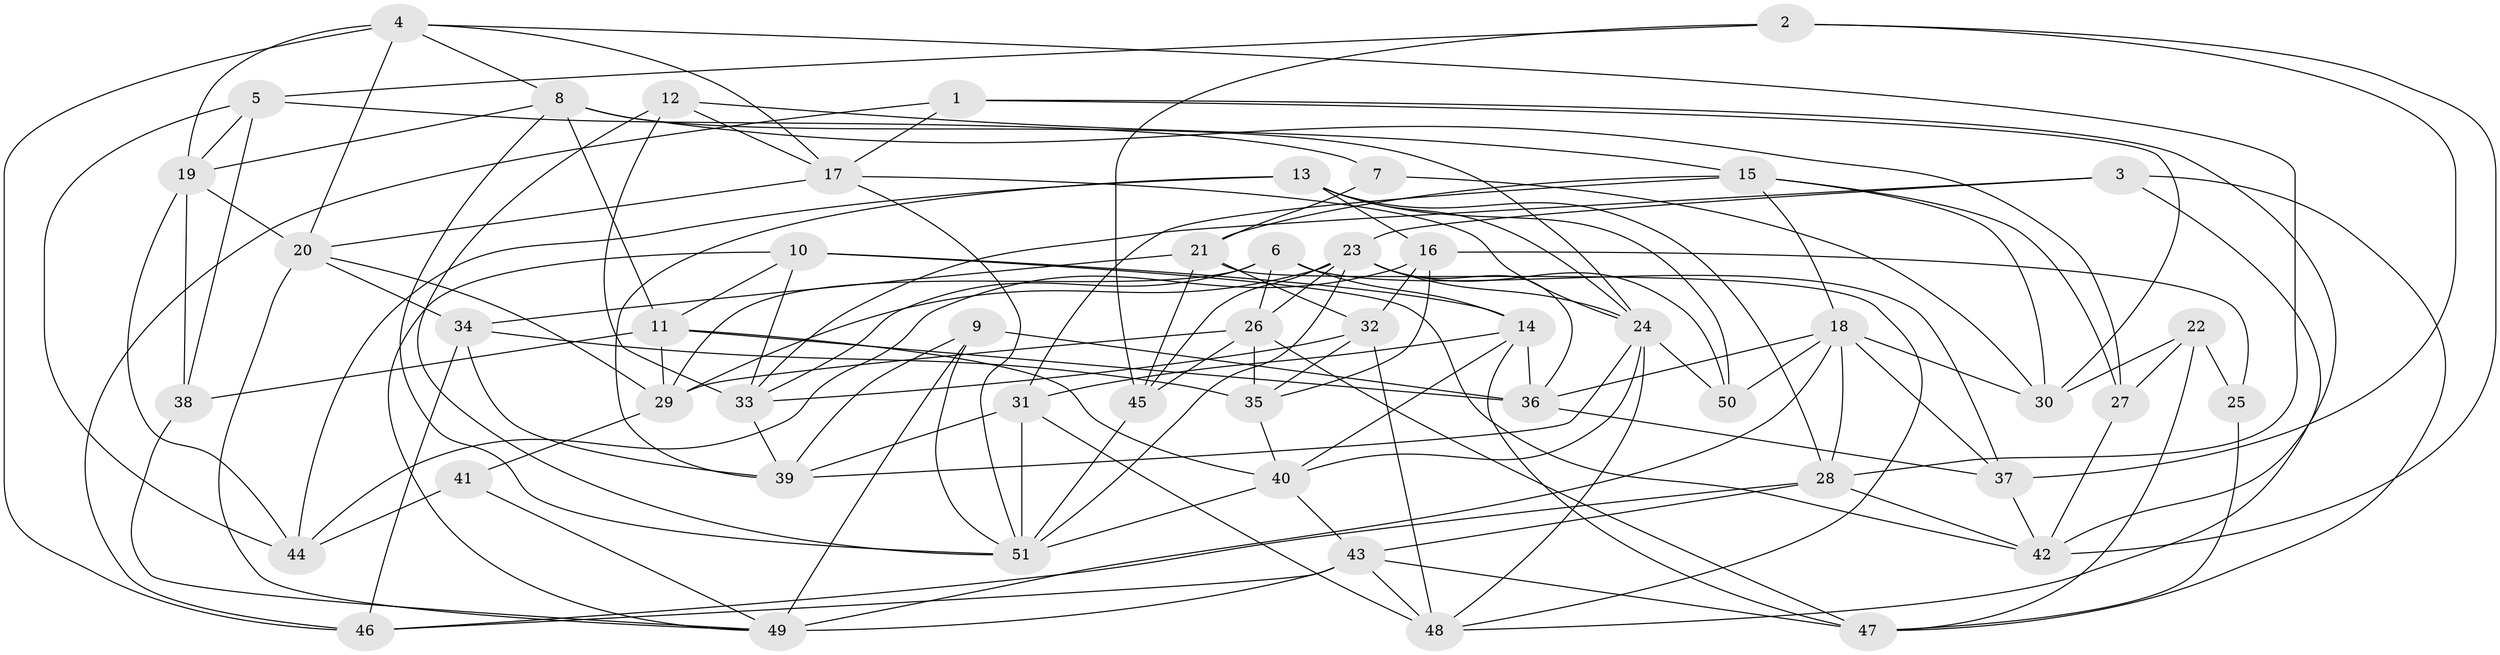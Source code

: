 // original degree distribution, {4: 1.0}
// Generated by graph-tools (version 1.1) at 2025/02/03/09/25 03:02:59]
// undirected, 51 vertices, 137 edges
graph export_dot {
graph [start="1"]
  node [color=gray90,style=filled];
  1;
  2;
  3;
  4;
  5;
  6;
  7;
  8;
  9;
  10;
  11;
  12;
  13;
  14;
  15;
  16;
  17;
  18;
  19;
  20;
  21;
  22;
  23;
  24;
  25;
  26;
  27;
  28;
  29;
  30;
  31;
  32;
  33;
  34;
  35;
  36;
  37;
  38;
  39;
  40;
  41;
  42;
  43;
  44;
  45;
  46;
  47;
  48;
  49;
  50;
  51;
  1 -- 17 [weight=1.0];
  1 -- 30 [weight=1.0];
  1 -- 42 [weight=1.0];
  1 -- 46 [weight=1.0];
  2 -- 5 [weight=1.0];
  2 -- 37 [weight=1.0];
  2 -- 42 [weight=1.0];
  2 -- 45 [weight=1.0];
  3 -- 23 [weight=1.0];
  3 -- 33 [weight=1.0];
  3 -- 47 [weight=1.0];
  3 -- 48 [weight=1.0];
  4 -- 8 [weight=1.0];
  4 -- 17 [weight=1.0];
  4 -- 19 [weight=1.0];
  4 -- 20 [weight=1.0];
  4 -- 28 [weight=1.0];
  4 -- 46 [weight=1.0];
  5 -- 7 [weight=2.0];
  5 -- 19 [weight=1.0];
  5 -- 38 [weight=1.0];
  5 -- 44 [weight=1.0];
  6 -- 14 [weight=1.0];
  6 -- 26 [weight=1.0];
  6 -- 29 [weight=1.0];
  6 -- 33 [weight=1.0];
  6 -- 37 [weight=2.0];
  7 -- 21 [weight=1.0];
  7 -- 30 [weight=1.0];
  8 -- 11 [weight=1.0];
  8 -- 19 [weight=1.0];
  8 -- 24 [weight=1.0];
  8 -- 27 [weight=1.0];
  8 -- 51 [weight=1.0];
  9 -- 36 [weight=1.0];
  9 -- 39 [weight=1.0];
  9 -- 49 [weight=1.0];
  9 -- 51 [weight=1.0];
  10 -- 11 [weight=1.0];
  10 -- 14 [weight=1.0];
  10 -- 33 [weight=2.0];
  10 -- 42 [weight=1.0];
  10 -- 49 [weight=1.0];
  11 -- 29 [weight=1.0];
  11 -- 36 [weight=1.0];
  11 -- 38 [weight=1.0];
  11 -- 40 [weight=1.0];
  12 -- 15 [weight=1.0];
  12 -- 17 [weight=1.0];
  12 -- 33 [weight=1.0];
  12 -- 51 [weight=1.0];
  13 -- 16 [weight=1.0];
  13 -- 24 [weight=1.0];
  13 -- 28 [weight=1.0];
  13 -- 39 [weight=1.0];
  13 -- 44 [weight=1.0];
  13 -- 50 [weight=1.0];
  14 -- 31 [weight=1.0];
  14 -- 36 [weight=1.0];
  14 -- 40 [weight=1.0];
  14 -- 47 [weight=1.0];
  15 -- 18 [weight=1.0];
  15 -- 21 [weight=1.0];
  15 -- 27 [weight=1.0];
  15 -- 30 [weight=1.0];
  15 -- 31 [weight=1.0];
  16 -- 25 [weight=1.0];
  16 -- 32 [weight=1.0];
  16 -- 35 [weight=2.0];
  16 -- 44 [weight=1.0];
  17 -- 20 [weight=1.0];
  17 -- 24 [weight=1.0];
  17 -- 51 [weight=1.0];
  18 -- 28 [weight=1.0];
  18 -- 30 [weight=1.0];
  18 -- 36 [weight=1.0];
  18 -- 37 [weight=1.0];
  18 -- 49 [weight=2.0];
  18 -- 50 [weight=1.0];
  19 -- 20 [weight=1.0];
  19 -- 38 [weight=1.0];
  19 -- 44 [weight=1.0];
  20 -- 29 [weight=1.0];
  20 -- 34 [weight=1.0];
  20 -- 49 [weight=1.0];
  21 -- 32 [weight=1.0];
  21 -- 34 [weight=1.0];
  21 -- 45 [weight=1.0];
  21 -- 48 [weight=1.0];
  22 -- 25 [weight=2.0];
  22 -- 27 [weight=1.0];
  22 -- 30 [weight=2.0];
  22 -- 47 [weight=1.0];
  23 -- 24 [weight=1.0];
  23 -- 26 [weight=1.0];
  23 -- 29 [weight=1.0];
  23 -- 36 [weight=1.0];
  23 -- 45 [weight=1.0];
  23 -- 50 [weight=1.0];
  23 -- 51 [weight=1.0];
  24 -- 39 [weight=1.0];
  24 -- 40 [weight=1.0];
  24 -- 48 [weight=1.0];
  24 -- 50 [weight=1.0];
  25 -- 47 [weight=1.0];
  26 -- 29 [weight=1.0];
  26 -- 35 [weight=1.0];
  26 -- 45 [weight=1.0];
  26 -- 47 [weight=1.0];
  27 -- 42 [weight=1.0];
  28 -- 42 [weight=1.0];
  28 -- 43 [weight=1.0];
  28 -- 46 [weight=1.0];
  29 -- 41 [weight=1.0];
  31 -- 39 [weight=1.0];
  31 -- 48 [weight=1.0];
  31 -- 51 [weight=2.0];
  32 -- 33 [weight=2.0];
  32 -- 35 [weight=1.0];
  32 -- 48 [weight=1.0];
  33 -- 39 [weight=1.0];
  34 -- 35 [weight=1.0];
  34 -- 39 [weight=1.0];
  34 -- 46 [weight=2.0];
  35 -- 40 [weight=1.0];
  36 -- 37 [weight=1.0];
  37 -- 42 [weight=1.0];
  38 -- 49 [weight=1.0];
  40 -- 43 [weight=1.0];
  40 -- 51 [weight=1.0];
  41 -- 44 [weight=2.0];
  41 -- 49 [weight=1.0];
  43 -- 46 [weight=1.0];
  43 -- 47 [weight=1.0];
  43 -- 48 [weight=1.0];
  43 -- 49 [weight=1.0];
  45 -- 51 [weight=2.0];
}
